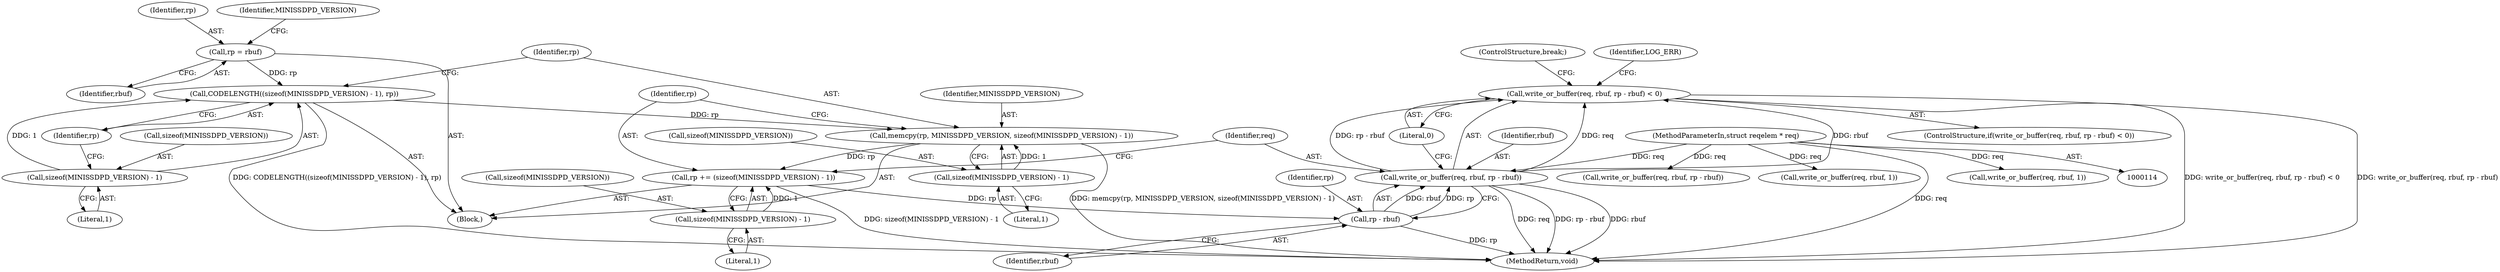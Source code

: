 digraph "0_miniupnp_b238cade9a173c6f751a34acf8ccff838a62aa47@API" {
"1000282" [label="(Call,write_or_buffer(req, rbuf, rp - rbuf) < 0)"];
"1000283" [label="(Call,write_or_buffer(req, rbuf, rp - rbuf))"];
"1000115" [label="(MethodParameterIn,struct reqelem * req)"];
"1000286" [label="(Call,rp - rbuf)"];
"1000275" [label="(Call,rp += (sizeof(MINISSDPD_VERSION) - 1))"];
"1000277" [label="(Call,sizeof(MINISSDPD_VERSION) - 1)"];
"1000268" [label="(Call,memcpy(rp, MINISSDPD_VERSION, sizeof(MINISSDPD_VERSION) - 1))"];
"1000262" [label="(Call,CODELENGTH((sizeof(MINISSDPD_VERSION) - 1), rp))"];
"1000263" [label="(Call,sizeof(MINISSDPD_VERSION) - 1)"];
"1000259" [label="(Call,rp = rbuf)"];
"1000271" [label="(Call,sizeof(MINISSDPD_VERSION) - 1)"];
"1001144" [label="(MethodReturn,void)"];
"1000284" [label="(Identifier,req)"];
"1000674" [label="(Call,write_or_buffer(req, rbuf, rp - rbuf))"];
"1000274" [label="(Literal,1)"];
"1000263" [label="(Call,sizeof(MINISSDPD_VERSION) - 1)"];
"1000277" [label="(Call,sizeof(MINISSDPD_VERSION) - 1)"];
"1000115" [label="(MethodParameterIn,struct reqelem * req)"];
"1000298" [label="(ControlStructure,break;)"];
"1001094" [label="(Call,write_or_buffer(req, rbuf, 1))"];
"1000267" [label="(Identifier,rp)"];
"1000261" [label="(Identifier,rbuf)"];
"1000275" [label="(Call,rp += (sizeof(MINISSDPD_VERSION) - 1))"];
"1000280" [label="(Literal,1)"];
"1000266" [label="(Literal,1)"];
"1000276" [label="(Identifier,rp)"];
"1000278" [label="(Call,sizeof(MINISSDPD_VERSION))"];
"1000272" [label="(Call,sizeof(MINISSDPD_VERSION))"];
"1000281" [label="(ControlStructure,if(write_or_buffer(req, rbuf, rp - rbuf) < 0))"];
"1000260" [label="(Identifier,rp)"];
"1000285" [label="(Identifier,rbuf)"];
"1000270" [label="(Identifier,MINISSDPD_VERSION)"];
"1000289" [label="(Literal,0)"];
"1000265" [label="(Identifier,MINISSDPD_VERSION)"];
"1000287" [label="(Identifier,rp)"];
"1000271" [label="(Call,sizeof(MINISSDPD_VERSION) - 1)"];
"1000269" [label="(Identifier,rp)"];
"1000283" [label="(Call,write_or_buffer(req, rbuf, rp - rbuf))"];
"1000282" [label="(Call,write_or_buffer(req, rbuf, rp - rbuf) < 0)"];
"1001063" [label="(Call,write_or_buffer(req, rbuf, 1))"];
"1000257" [label="(Block,)"];
"1000264" [label="(Call,sizeof(MINISSDPD_VERSION))"];
"1000292" [label="(Identifier,LOG_ERR)"];
"1000259" [label="(Call,rp = rbuf)"];
"1000268" [label="(Call,memcpy(rp, MINISSDPD_VERSION, sizeof(MINISSDPD_VERSION) - 1))"];
"1000262" [label="(Call,CODELENGTH((sizeof(MINISSDPD_VERSION) - 1), rp))"];
"1000286" [label="(Call,rp - rbuf)"];
"1000288" [label="(Identifier,rbuf)"];
"1000282" -> "1000281"  [label="AST: "];
"1000282" -> "1000289"  [label="CFG: "];
"1000283" -> "1000282"  [label="AST: "];
"1000289" -> "1000282"  [label="AST: "];
"1000292" -> "1000282"  [label="CFG: "];
"1000298" -> "1000282"  [label="CFG: "];
"1000282" -> "1001144"  [label="DDG: write_or_buffer(req, rbuf, rp - rbuf) < 0"];
"1000282" -> "1001144"  [label="DDG: write_or_buffer(req, rbuf, rp - rbuf)"];
"1000283" -> "1000282"  [label="DDG: req"];
"1000283" -> "1000282"  [label="DDG: rbuf"];
"1000283" -> "1000282"  [label="DDG: rp - rbuf"];
"1000283" -> "1000286"  [label="CFG: "];
"1000284" -> "1000283"  [label="AST: "];
"1000285" -> "1000283"  [label="AST: "];
"1000286" -> "1000283"  [label="AST: "];
"1000289" -> "1000283"  [label="CFG: "];
"1000283" -> "1001144"  [label="DDG: rp - rbuf"];
"1000283" -> "1001144"  [label="DDG: rbuf"];
"1000283" -> "1001144"  [label="DDG: req"];
"1000115" -> "1000283"  [label="DDG: req"];
"1000286" -> "1000283"  [label="DDG: rbuf"];
"1000286" -> "1000283"  [label="DDG: rp"];
"1000115" -> "1000114"  [label="AST: "];
"1000115" -> "1001144"  [label="DDG: req"];
"1000115" -> "1000674"  [label="DDG: req"];
"1000115" -> "1001063"  [label="DDG: req"];
"1000115" -> "1001094"  [label="DDG: req"];
"1000286" -> "1000288"  [label="CFG: "];
"1000287" -> "1000286"  [label="AST: "];
"1000288" -> "1000286"  [label="AST: "];
"1000286" -> "1001144"  [label="DDG: rp"];
"1000275" -> "1000286"  [label="DDG: rp"];
"1000275" -> "1000257"  [label="AST: "];
"1000275" -> "1000277"  [label="CFG: "];
"1000276" -> "1000275"  [label="AST: "];
"1000277" -> "1000275"  [label="AST: "];
"1000284" -> "1000275"  [label="CFG: "];
"1000275" -> "1001144"  [label="DDG: sizeof(MINISSDPD_VERSION) - 1"];
"1000277" -> "1000275"  [label="DDG: 1"];
"1000268" -> "1000275"  [label="DDG: rp"];
"1000277" -> "1000280"  [label="CFG: "];
"1000278" -> "1000277"  [label="AST: "];
"1000280" -> "1000277"  [label="AST: "];
"1000268" -> "1000257"  [label="AST: "];
"1000268" -> "1000271"  [label="CFG: "];
"1000269" -> "1000268"  [label="AST: "];
"1000270" -> "1000268"  [label="AST: "];
"1000271" -> "1000268"  [label="AST: "];
"1000276" -> "1000268"  [label="CFG: "];
"1000268" -> "1001144"  [label="DDG: memcpy(rp, MINISSDPD_VERSION, sizeof(MINISSDPD_VERSION) - 1)"];
"1000262" -> "1000268"  [label="DDG: rp"];
"1000271" -> "1000268"  [label="DDG: 1"];
"1000262" -> "1000257"  [label="AST: "];
"1000262" -> "1000267"  [label="CFG: "];
"1000263" -> "1000262"  [label="AST: "];
"1000267" -> "1000262"  [label="AST: "];
"1000269" -> "1000262"  [label="CFG: "];
"1000262" -> "1001144"  [label="DDG: CODELENGTH((sizeof(MINISSDPD_VERSION) - 1), rp)"];
"1000263" -> "1000262"  [label="DDG: 1"];
"1000259" -> "1000262"  [label="DDG: rp"];
"1000263" -> "1000266"  [label="CFG: "];
"1000264" -> "1000263"  [label="AST: "];
"1000266" -> "1000263"  [label="AST: "];
"1000267" -> "1000263"  [label="CFG: "];
"1000259" -> "1000257"  [label="AST: "];
"1000259" -> "1000261"  [label="CFG: "];
"1000260" -> "1000259"  [label="AST: "];
"1000261" -> "1000259"  [label="AST: "];
"1000265" -> "1000259"  [label="CFG: "];
"1000271" -> "1000274"  [label="CFG: "];
"1000272" -> "1000271"  [label="AST: "];
"1000274" -> "1000271"  [label="AST: "];
}
